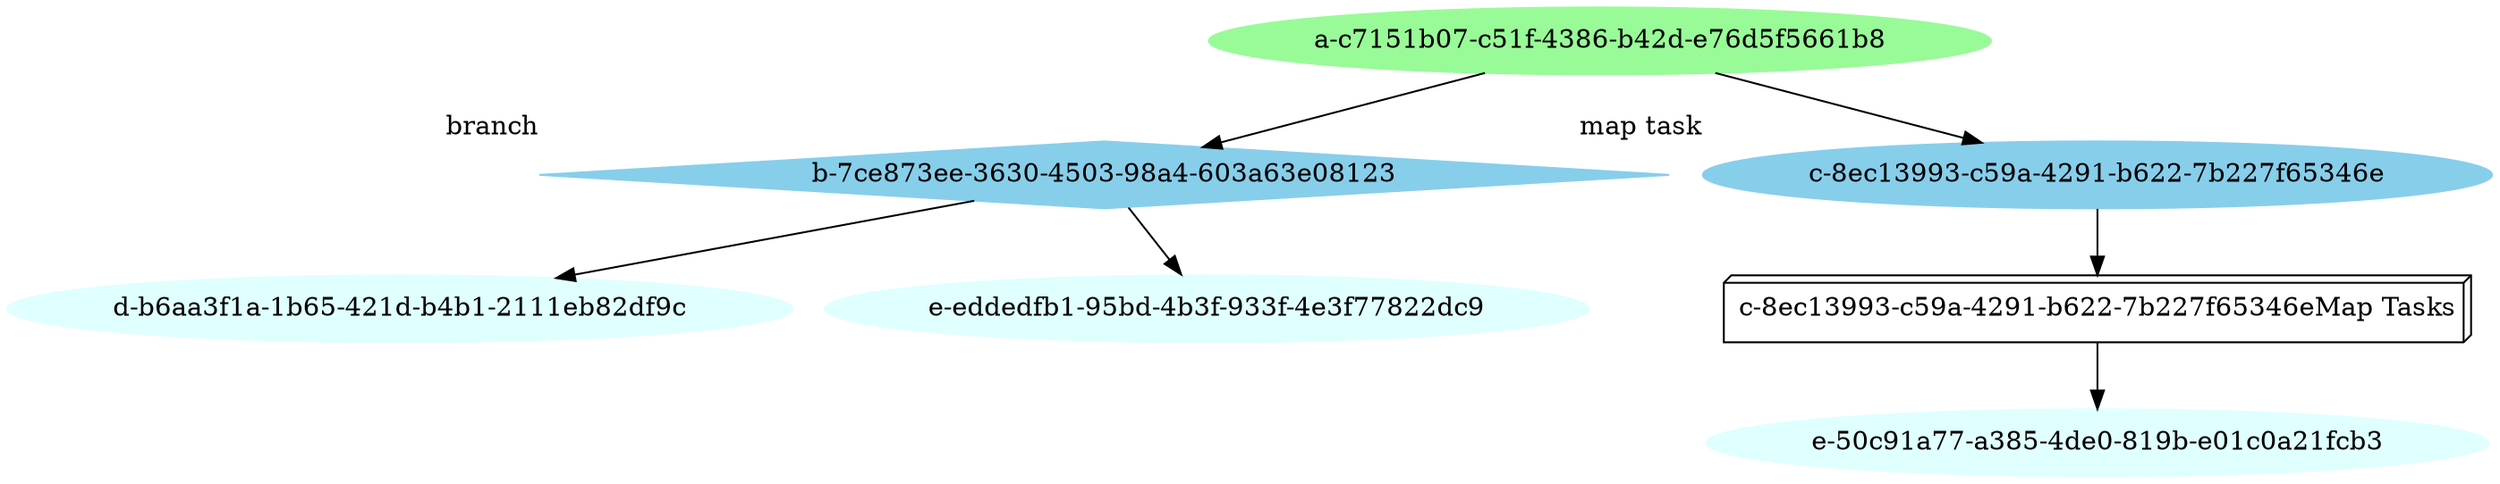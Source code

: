 digraph {
	"a-c7151b07-c51f-4386-b42d-e76d5f5661b8" [color=palegreen style=filled]
	"a-c7151b07-c51f-4386-b42d-e76d5f5661b8" -> "b-7ce873ee-3630-4503-98a4-603a63e08123"
	"a-c7151b07-c51f-4386-b42d-e76d5f5661b8" -> "c-8ec13993-c59a-4291-b622-7b227f65346e"
	"b-7ce873ee-3630-4503-98a4-603a63e08123" [color=skyblue style=filled]
	"b-7ce873ee-3630-4503-98a4-603a63e08123" [fillcolor=skyblue shape=diamond xlabel=branch]
	"b-7ce873ee-3630-4503-98a4-603a63e08123" -> "d-b6aa3f1a-1b65-421d-b4b1-2111eb82df9c"
	"b-7ce873ee-3630-4503-98a4-603a63e08123" -> "e-eddedfb1-95bd-4b3f-933f-4e3f77822dc9"
	"d-b6aa3f1a-1b65-421d-b4b1-2111eb82df9c" [color=lightcyan style=filled]
	"e-eddedfb1-95bd-4b3f-933f-4e3f77822dc9" [color=lightcyan style=filled]
	"c-8ec13993-c59a-4291-b622-7b227f65346e" [color=skyblue style=filled]
	"c-8ec13993-c59a-4291-b622-7b227f65346e" [fillcolor=skyblue xlabel="map task"]
	"c-8ec13993-c59a-4291-b622-7b227f65346eMap Tasks" [fillcolor=grey shape=box3d]
	"c-8ec13993-c59a-4291-b622-7b227f65346e" -> "c-8ec13993-c59a-4291-b622-7b227f65346eMap Tasks"
	"c-8ec13993-c59a-4291-b622-7b227f65346eMap Tasks" -> "e-50c91a77-a385-4de0-819b-e01c0a21fcb3"
	"e-50c91a77-a385-4de0-819b-e01c0a21fcb3" [color=lightcyan style=filled]
}
